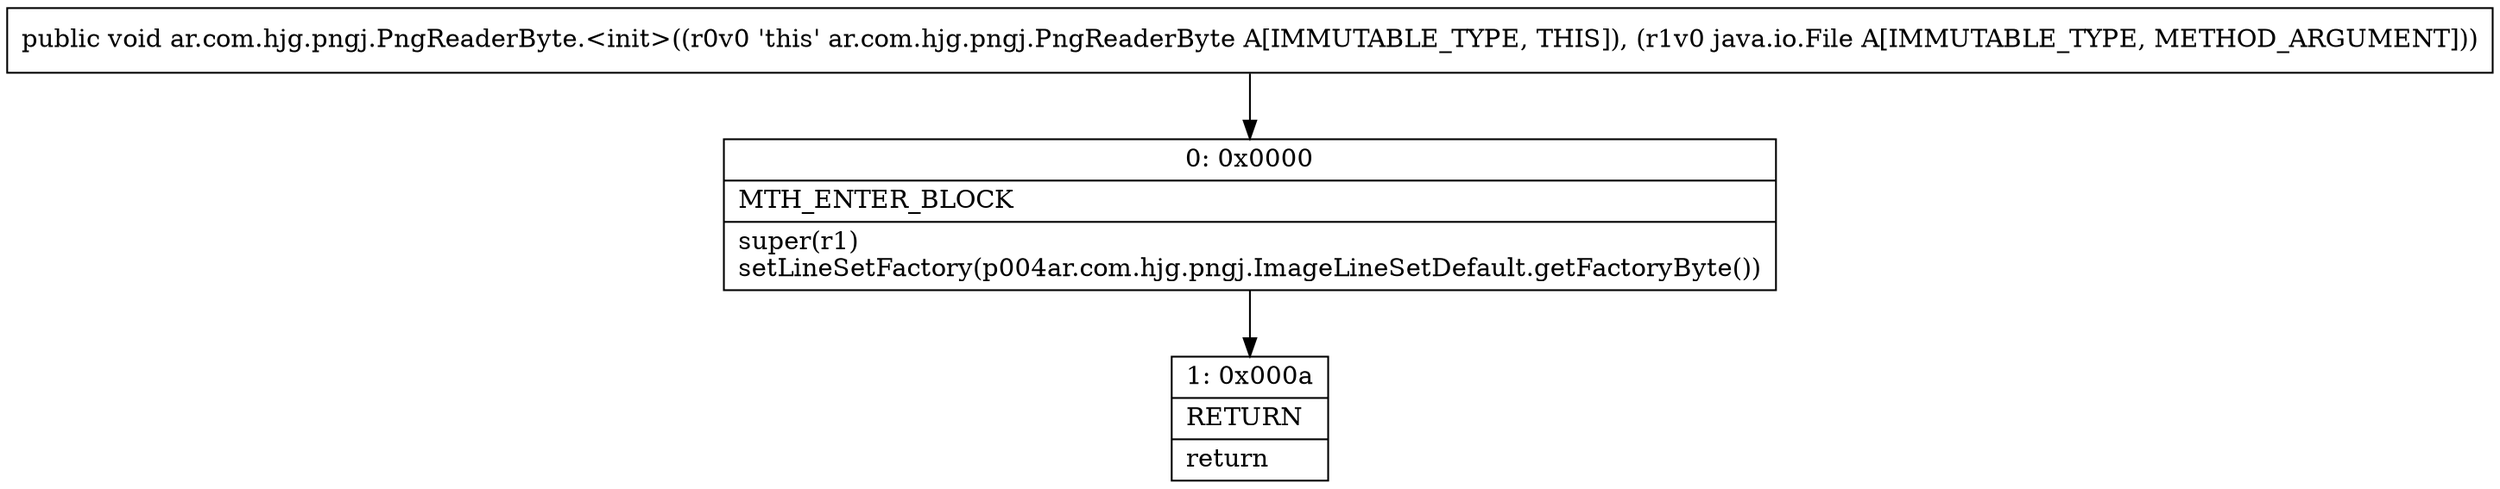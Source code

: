 digraph "CFG forar.com.hjg.pngj.PngReaderByte.\<init\>(Ljava\/io\/File;)V" {
Node_0 [shape=record,label="{0\:\ 0x0000|MTH_ENTER_BLOCK\l|super(r1)\lsetLineSetFactory(p004ar.com.hjg.pngj.ImageLineSetDefault.getFactoryByte())\l}"];
Node_1 [shape=record,label="{1\:\ 0x000a|RETURN\l|return\l}"];
MethodNode[shape=record,label="{public void ar.com.hjg.pngj.PngReaderByte.\<init\>((r0v0 'this' ar.com.hjg.pngj.PngReaderByte A[IMMUTABLE_TYPE, THIS]), (r1v0 java.io.File A[IMMUTABLE_TYPE, METHOD_ARGUMENT])) }"];
MethodNode -> Node_0;
Node_0 -> Node_1;
}

